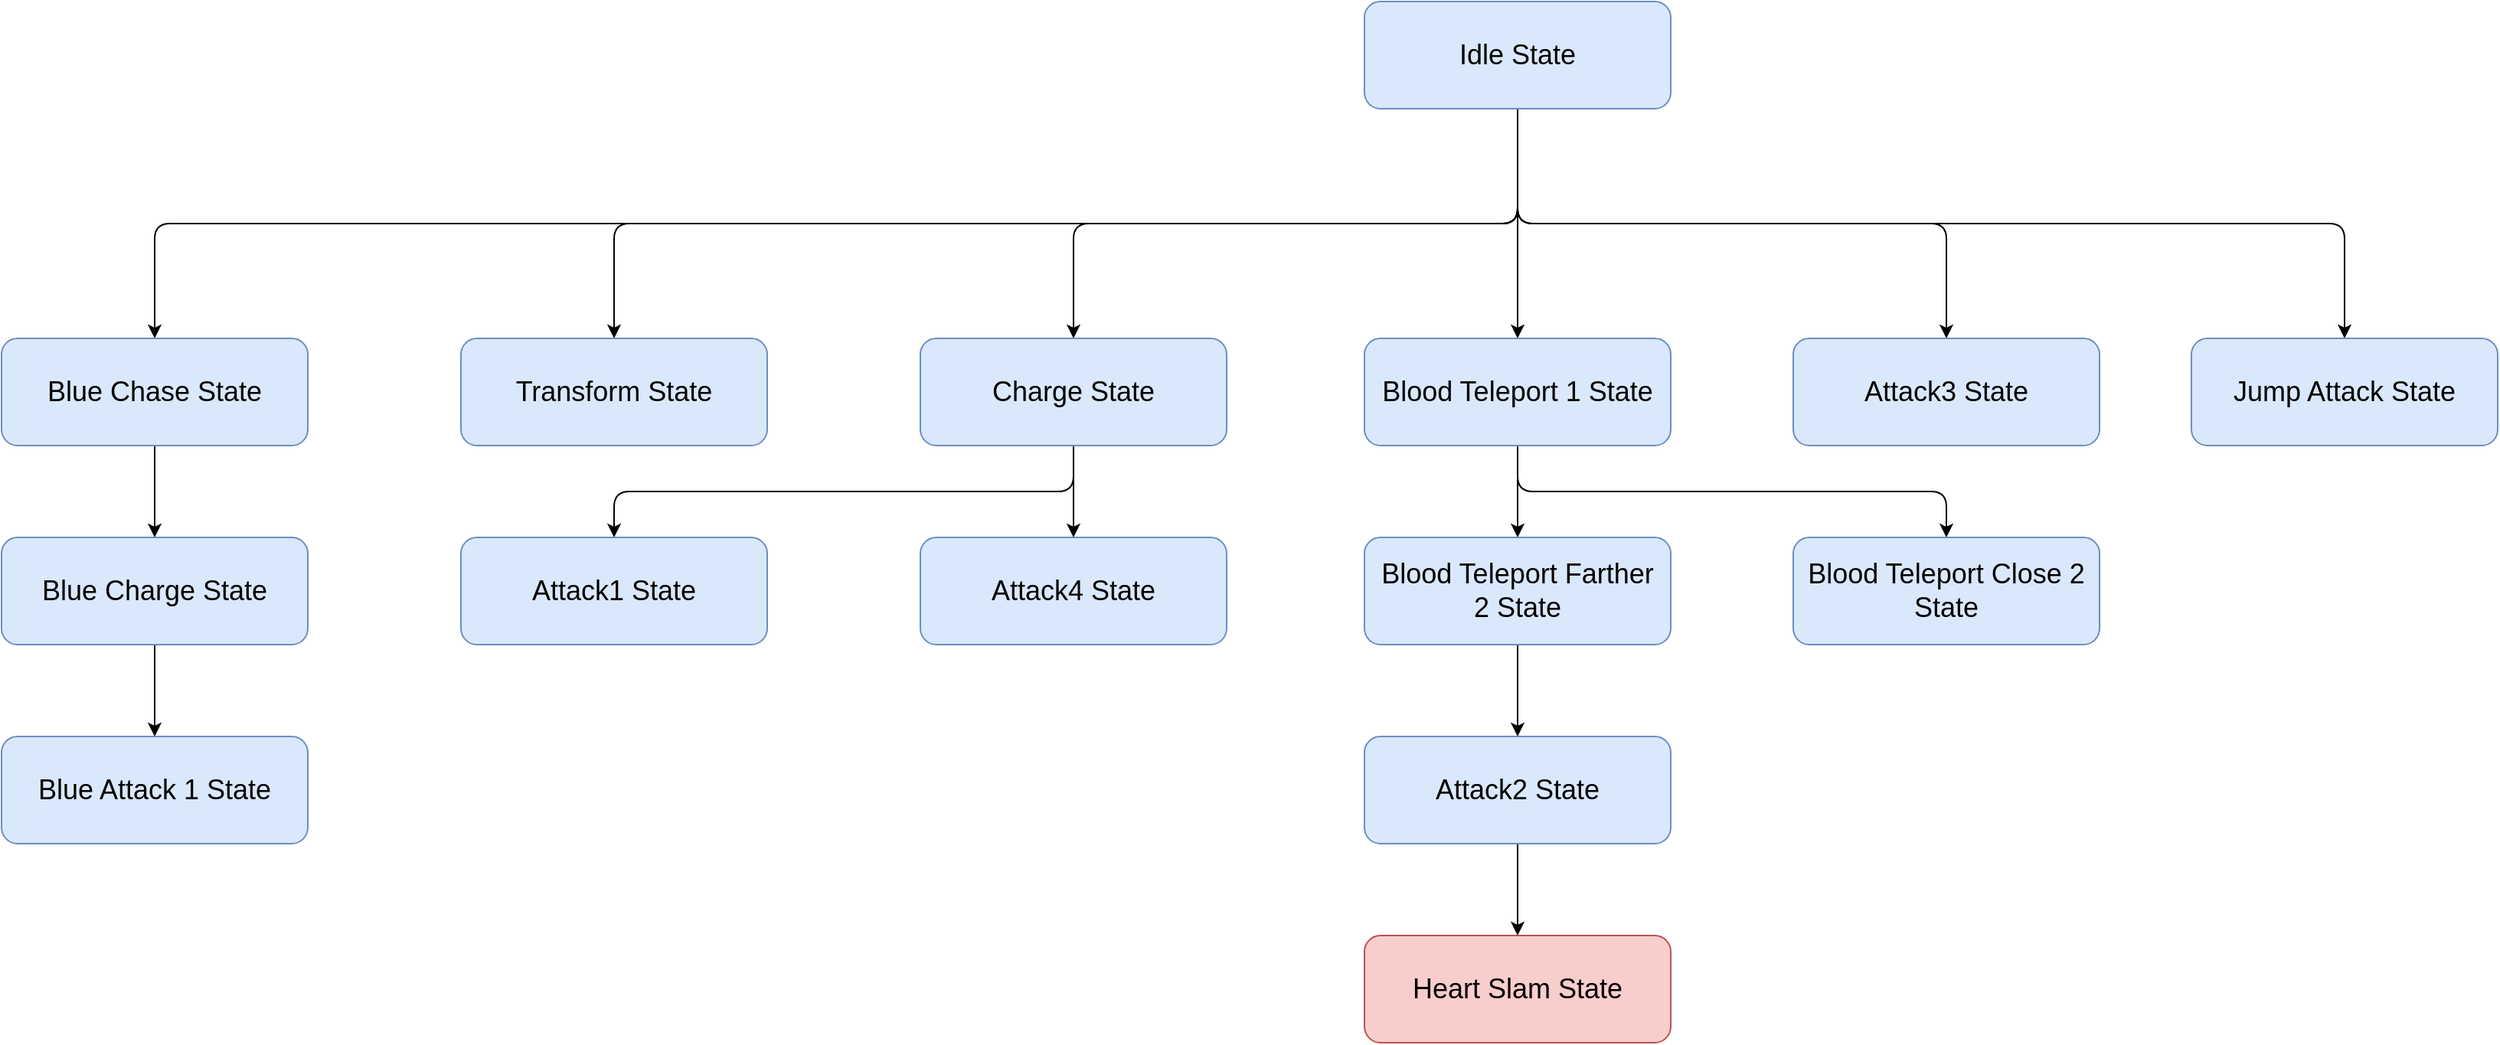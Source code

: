 <mxfile version="20.3.0" type="device"><diagram id="yj3N1LNU7EoH3uc_waRd" name="第 1 页"><mxGraphModel dx="2426" dy="1441" grid="1" gridSize="10" guides="1" tooltips="1" connect="1" arrows="1" fold="1" page="1" pageScale="1" pageWidth="1920" pageHeight="1200" math="0" shadow="0"><root><mxCell id="0"/><mxCell id="1" parent="0"/><mxCell id="yRBeD5jeeStTW8QpFV6v-8" value="" style="edgeStyle=orthogonalEdgeStyle;rounded=1;orthogonalLoop=1;jettySize=auto;html=1;exitX=0.5;exitY=1;exitDx=0;exitDy=0;jumpStyle=arc;fontSize=20;" parent="1" source="yRBeD5jeeStTW8QpFV6v-2" target="yRBeD5jeeStTW8QpFV6v-7" edge="1"><mxGeometry relative="1" as="geometry"/></mxCell><mxCell id="yRBeD5jeeStTW8QpFV6v-9" style="edgeStyle=orthogonalEdgeStyle;rounded=1;jumpStyle=arc;orthogonalLoop=1;jettySize=auto;html=1;exitX=0.5;exitY=1;exitDx=0;exitDy=0;entryX=0.5;entryY=0;entryDx=0;entryDy=0;fontSize=20;" parent="1" source="yRBeD5jeeStTW8QpFV6v-2" target="yRBeD5jeeStTW8QpFV6v-6" edge="1"><mxGeometry relative="1" as="geometry"/></mxCell><mxCell id="yRBeD5jeeStTW8QpFV6v-15" style="edgeStyle=orthogonalEdgeStyle;rounded=1;jumpStyle=arc;orthogonalLoop=1;jettySize=auto;html=1;exitX=0.5;exitY=1;exitDx=0;exitDy=0;entryX=0.5;entryY=0;entryDx=0;entryDy=0;fontSize=20;" parent="1" source="yRBeD5jeeStTW8QpFV6v-2" target="yRBeD5jeeStTW8QpFV6v-4" edge="1"><mxGeometry relative="1" as="geometry"/></mxCell><mxCell id="-qmeSp8hkiVel6xOSIss-3" style="edgeStyle=orthogonalEdgeStyle;rounded=1;jumpStyle=arc;orthogonalLoop=1;jettySize=auto;html=1;exitX=0.5;exitY=1;exitDx=0;exitDy=0;entryX=0.5;entryY=0;entryDx=0;entryDy=0;" edge="1" parent="1" source="yRBeD5jeeStTW8QpFV6v-2" target="yRBeD5jeeStTW8QpFV6v-21"><mxGeometry relative="1" as="geometry"/></mxCell><mxCell id="-qmeSp8hkiVel6xOSIss-6" style="edgeStyle=orthogonalEdgeStyle;rounded=1;jumpStyle=arc;orthogonalLoop=1;jettySize=auto;html=1;exitX=0.5;exitY=1;exitDx=0;exitDy=0;entryX=0.5;entryY=0;entryDx=0;entryDy=0;" edge="1" parent="1" source="yRBeD5jeeStTW8QpFV6v-2" target="-qmeSp8hkiVel6xOSIss-4"><mxGeometry relative="1" as="geometry"/></mxCell><mxCell id="-qmeSp8hkiVel6xOSIss-12" style="edgeStyle=orthogonalEdgeStyle;rounded=1;jumpStyle=arc;orthogonalLoop=1;jettySize=auto;html=1;exitX=0.5;exitY=1;exitDx=0;exitDy=0;entryX=0.5;entryY=0;entryDx=0;entryDy=0;" edge="1" parent="1" source="yRBeD5jeeStTW8QpFV6v-2" target="-qmeSp8hkiVel6xOSIss-11"><mxGeometry relative="1" as="geometry"/></mxCell><mxCell id="yRBeD5jeeStTW8QpFV6v-2" value="&lt;span style=&quot;font-size: 18px;&quot;&gt;Idle State&lt;br&gt;&lt;/span&gt;" style="rounded=1;whiteSpace=wrap;html=1;fillColor=#dae8fc;strokeColor=#6c8ebf;" parent="1" vertex="1"><mxGeometry x="910" y="280" width="200" height="70" as="geometry"/></mxCell><mxCell id="yRBeD5jeeStTW8QpFV6v-3" value="&lt;span style=&quot;font-size: 18px;&quot;&gt;Attack4 State&lt;/span&gt;&lt;span style=&quot;font-size: 18px;&quot;&gt;&lt;br&gt;&lt;/span&gt;" style="rounded=1;whiteSpace=wrap;html=1;fillColor=#dae8fc;strokeColor=#6c8ebf;" parent="1" vertex="1"><mxGeometry x="620" y="630" width="200" height="70" as="geometry"/></mxCell><mxCell id="yRBeD5jeeStTW8QpFV6v-4" value="&lt;span style=&quot;font-size: 18px;&quot;&gt;Attack3 State&lt;/span&gt;&lt;span style=&quot;font-size: 18px;&quot;&gt;&lt;br&gt;&lt;/span&gt;" style="rounded=1;whiteSpace=wrap;html=1;fillColor=#dae8fc;strokeColor=#6c8ebf;" parent="1" vertex="1"><mxGeometry x="1190" y="500" width="200" height="70" as="geometry"/></mxCell><mxCell id="yRBeD5jeeStTW8QpFV6v-20" style="edgeStyle=orthogonalEdgeStyle;rounded=1;jumpStyle=arc;orthogonalLoop=1;jettySize=auto;html=1;exitX=0.5;exitY=1;exitDx=0;exitDy=0;entryX=0.5;entryY=0;entryDx=0;entryDy=0;fontSize=20;" parent="1" source="yRBeD5jeeStTW8QpFV6v-5" target="yRBeD5jeeStTW8QpFV6v-19" edge="1"><mxGeometry relative="1" as="geometry"/></mxCell><mxCell id="yRBeD5jeeStTW8QpFV6v-5" value="&lt;span style=&quot;font-size: 18px;&quot;&gt;Attack2 State&lt;/span&gt;&lt;span style=&quot;font-size: 18px;&quot;&gt;&lt;br&gt;&lt;/span&gt;" style="rounded=1;whiteSpace=wrap;html=1;fillColor=#dae8fc;strokeColor=#6c8ebf;" parent="1" vertex="1"><mxGeometry x="910" y="760" width="200" height="70" as="geometry"/></mxCell><mxCell id="yRBeD5jeeStTW8QpFV6v-28" style="edgeStyle=orthogonalEdgeStyle;rounded=1;jumpStyle=arc;orthogonalLoop=1;jettySize=auto;html=1;exitX=0.5;exitY=1;exitDx=0;exitDy=0;entryX=0.5;entryY=0;entryDx=0;entryDy=0;fontSize=20;" parent="1" source="yRBeD5jeeStTW8QpFV6v-6" target="yRBeD5jeeStTW8QpFV6v-11" edge="1"><mxGeometry relative="1" as="geometry"/></mxCell><mxCell id="yRBeD5jeeStTW8QpFV6v-29" style="edgeStyle=orthogonalEdgeStyle;rounded=1;jumpStyle=arc;orthogonalLoop=1;jettySize=auto;html=1;exitX=0.5;exitY=1;exitDx=0;exitDy=0;entryX=0.5;entryY=0;entryDx=0;entryDy=0;fontSize=20;" parent="1" source="yRBeD5jeeStTW8QpFV6v-6" target="yRBeD5jeeStTW8QpFV6v-3" edge="1"><mxGeometry relative="1" as="geometry"/></mxCell><mxCell id="yRBeD5jeeStTW8QpFV6v-6" value="&lt;span style=&quot;font-size: 18px;&quot;&gt;Charge State&lt;br&gt;&lt;/span&gt;" style="rounded=1;whiteSpace=wrap;html=1;fillColor=#dae8fc;strokeColor=#6c8ebf;" parent="1" vertex="1"><mxGeometry x="620" y="500" width="200" height="70" as="geometry"/></mxCell><mxCell id="yRBeD5jeeStTW8QpFV6v-7" value="&lt;span style=&quot;font-size: 18px;&quot;&gt;Jump Attack State&lt;/span&gt;&lt;span style=&quot;font-size: 18px;&quot;&gt;&lt;br&gt;&lt;/span&gt;" style="rounded=1;whiteSpace=wrap;html=1;fillColor=#dae8fc;strokeColor=#6c8ebf;" parent="1" vertex="1"><mxGeometry x="1450" y="500" width="200" height="70" as="geometry"/></mxCell><mxCell id="yRBeD5jeeStTW8QpFV6v-11" value="&lt;span style=&quot;font-size: 18px;&quot;&gt;Attack1 State&lt;br&gt;&lt;/span&gt;" style="rounded=1;whiteSpace=wrap;html=1;fillColor=#dae8fc;strokeColor=#6c8ebf;" parent="1" vertex="1"><mxGeometry x="320" y="630" width="200" height="70" as="geometry"/></mxCell><mxCell id="yRBeD5jeeStTW8QpFV6v-19" value="&lt;span style=&quot;font-size: 18px;&quot;&gt;Heart Slam State&lt;/span&gt;&lt;span style=&quot;font-size: 18px;&quot;&gt;&lt;br&gt;&lt;/span&gt;" style="rounded=1;whiteSpace=wrap;html=1;fillColor=#f8cecc;strokeColor=#b85450;" parent="1" vertex="1"><mxGeometry x="910" y="890" width="200" height="70" as="geometry"/></mxCell><mxCell id="yRBeD5jeeStTW8QpFV6v-24" style="edgeStyle=orthogonalEdgeStyle;rounded=1;jumpStyle=arc;orthogonalLoop=1;jettySize=auto;html=1;exitX=0.5;exitY=1;exitDx=0;exitDy=0;entryX=0.5;entryY=0;entryDx=0;entryDy=0;fontSize=20;" parent="1" source="yRBeD5jeeStTW8QpFV6v-21" target="yRBeD5jeeStTW8QpFV6v-23" edge="1"><mxGeometry relative="1" as="geometry"/></mxCell><mxCell id="-qmeSp8hkiVel6xOSIss-13" style="edgeStyle=orthogonalEdgeStyle;rounded=1;jumpStyle=arc;orthogonalLoop=1;jettySize=auto;html=1;exitX=0.5;exitY=1;exitDx=0;exitDy=0;" edge="1" parent="1" source="yRBeD5jeeStTW8QpFV6v-21" target="yRBeD5jeeStTW8QpFV6v-35"><mxGeometry relative="1" as="geometry"/></mxCell><mxCell id="yRBeD5jeeStTW8QpFV6v-21" value="&lt;span style=&quot;font-size: 18px;&quot;&gt;Blood Teleport 1 State&lt;br&gt;&lt;/span&gt;" style="rounded=1;whiteSpace=wrap;html=1;fillColor=#dae8fc;strokeColor=#6c8ebf;" parent="1" vertex="1"><mxGeometry x="910" y="500" width="200" height="70" as="geometry"/></mxCell><mxCell id="yRBeD5jeeStTW8QpFV6v-30" style="edgeStyle=orthogonalEdgeStyle;rounded=1;jumpStyle=arc;orthogonalLoop=1;jettySize=auto;html=1;exitX=0.5;exitY=1;exitDx=0;exitDy=0;entryX=0.5;entryY=0;entryDx=0;entryDy=0;fontSize=20;" parent="1" source="yRBeD5jeeStTW8QpFV6v-23" target="yRBeD5jeeStTW8QpFV6v-5" edge="1"><mxGeometry relative="1" as="geometry"/></mxCell><mxCell id="yRBeD5jeeStTW8QpFV6v-23" value="&lt;span style=&quot;font-size: 18px;&quot;&gt;Blood Teleport&amp;nbsp;&lt;/span&gt;&lt;span style=&quot;font-size: 18px;&quot;&gt;Farther 2&amp;nbsp;&lt;/span&gt;&lt;span style=&quot;font-size: 18px;&quot;&gt;State&lt;br&gt;&lt;/span&gt;" style="rounded=1;whiteSpace=wrap;html=1;fillColor=#dae8fc;strokeColor=#6c8ebf;" parent="1" vertex="1"><mxGeometry x="910" y="630" width="200" height="70" as="geometry"/></mxCell><mxCell id="yRBeD5jeeStTW8QpFV6v-35" value="&lt;span style=&quot;font-size: 18px;&quot;&gt;Blood Teleport Close 2 State&lt;br&gt;&lt;/span&gt;" style="rounded=1;whiteSpace=wrap;html=1;fillColor=#dae8fc;strokeColor=#6c8ebf;" parent="1" vertex="1"><mxGeometry x="1190" y="630" width="200" height="70" as="geometry"/></mxCell><mxCell id="-qmeSp8hkiVel6xOSIss-7" style="edgeStyle=orthogonalEdgeStyle;rounded=1;jumpStyle=arc;orthogonalLoop=1;jettySize=auto;html=1;exitX=0.5;exitY=1;exitDx=0;exitDy=0;entryX=0.5;entryY=0;entryDx=0;entryDy=0;" edge="1" parent="1" source="-qmeSp8hkiVel6xOSIss-4" target="-qmeSp8hkiVel6xOSIss-5"><mxGeometry relative="1" as="geometry"/></mxCell><mxCell id="-qmeSp8hkiVel6xOSIss-4" value="&lt;span style=&quot;font-size: 18px;&quot;&gt;Blue Chase State&lt;/span&gt;&lt;span style=&quot;font-size: 18px;&quot;&gt;&lt;br&gt;&lt;/span&gt;" style="rounded=1;whiteSpace=wrap;html=1;fillColor=#dae8fc;strokeColor=#6c8ebf;" vertex="1" parent="1"><mxGeometry x="20" y="500" width="200" height="70" as="geometry"/></mxCell><mxCell id="-qmeSp8hkiVel6xOSIss-10" style="edgeStyle=orthogonalEdgeStyle;rounded=1;jumpStyle=arc;orthogonalLoop=1;jettySize=auto;html=1;exitX=0.5;exitY=1;exitDx=0;exitDy=0;entryX=0.5;entryY=0;entryDx=0;entryDy=0;" edge="1" parent="1" source="-qmeSp8hkiVel6xOSIss-5" target="-qmeSp8hkiVel6xOSIss-9"><mxGeometry relative="1" as="geometry"/></mxCell><mxCell id="-qmeSp8hkiVel6xOSIss-5" value="&lt;span style=&quot;font-size: 18px;&quot;&gt;Blue Charge State&lt;/span&gt;&lt;span style=&quot;font-size: 18px;&quot;&gt;&lt;br&gt;&lt;/span&gt;" style="rounded=1;whiteSpace=wrap;html=1;fillColor=#dae8fc;strokeColor=#6c8ebf;" vertex="1" parent="1"><mxGeometry x="20" y="630" width="200" height="70" as="geometry"/></mxCell><mxCell id="-qmeSp8hkiVel6xOSIss-9" value="&lt;span style=&quot;font-size: 18px;&quot;&gt;Blue Attack 1 State&lt;/span&gt;&lt;span style=&quot;font-size: 18px;&quot;&gt;&lt;br&gt;&lt;/span&gt;" style="rounded=1;whiteSpace=wrap;html=1;fillColor=#dae8fc;strokeColor=#6c8ebf;" vertex="1" parent="1"><mxGeometry x="20" y="760" width="200" height="70" as="geometry"/></mxCell><mxCell id="-qmeSp8hkiVel6xOSIss-11" value="&lt;span style=&quot;font-size: 18px;&quot;&gt;Transform State&lt;/span&gt;&lt;span style=&quot;font-size: 18px;&quot;&gt;&lt;br&gt;&lt;/span&gt;" style="rounded=1;whiteSpace=wrap;html=1;fillColor=#dae8fc;strokeColor=#6c8ebf;" vertex="1" parent="1"><mxGeometry x="320" y="500" width="200" height="70" as="geometry"/></mxCell></root></mxGraphModel></diagram></mxfile>